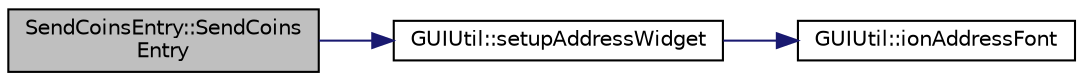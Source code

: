 digraph "SendCoinsEntry::SendCoinsEntry"
{
  edge [fontname="Helvetica",fontsize="10",labelfontname="Helvetica",labelfontsize="10"];
  node [fontname="Helvetica",fontsize="10",shape=record];
  rankdir="LR";
  Node0 [label="SendCoinsEntry::SendCoins\lEntry",height=0.2,width=0.4,color="black", fillcolor="grey75", style="filled", fontcolor="black"];
  Node0 -> Node1 [color="midnightblue",fontsize="10",style="solid",fontname="Helvetica"];
  Node1 [label="GUIUtil::setupAddressWidget",height=0.2,width=0.4,color="black", fillcolor="white", style="filled",URL="$d1/d87/namespace_g_u_i_util.html#a4a230e717c130875bb07f2ef63bbb95c"];
  Node1 -> Node2 [color="midnightblue",fontsize="10",style="solid",fontname="Helvetica"];
  Node2 [label="GUIUtil::ionAddressFont",height=0.2,width=0.4,color="black", fillcolor="white", style="filled",URL="$d1/d87/namespace_g_u_i_util.html#a7cec12a5eacf453bfd69921c3e763b32"];
}
